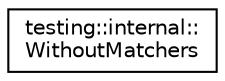 digraph "Graphical Class Hierarchy"
{
 // INTERACTIVE_SVG=YES
 // LATEX_PDF_SIZE
  edge [fontname="Helvetica",fontsize="10",labelfontname="Helvetica",labelfontsize="10"];
  node [fontname="Helvetica",fontsize="10",shape=record];
  rankdir="LR";
  Node0 [label="testing::internal::\lWithoutMatchers",height=0.2,width=0.4,color="black", fillcolor="white", style="filled",URL="$da/dfd/classtesting_1_1internal_1_1_without_matchers.html",tooltip=" "];
}
